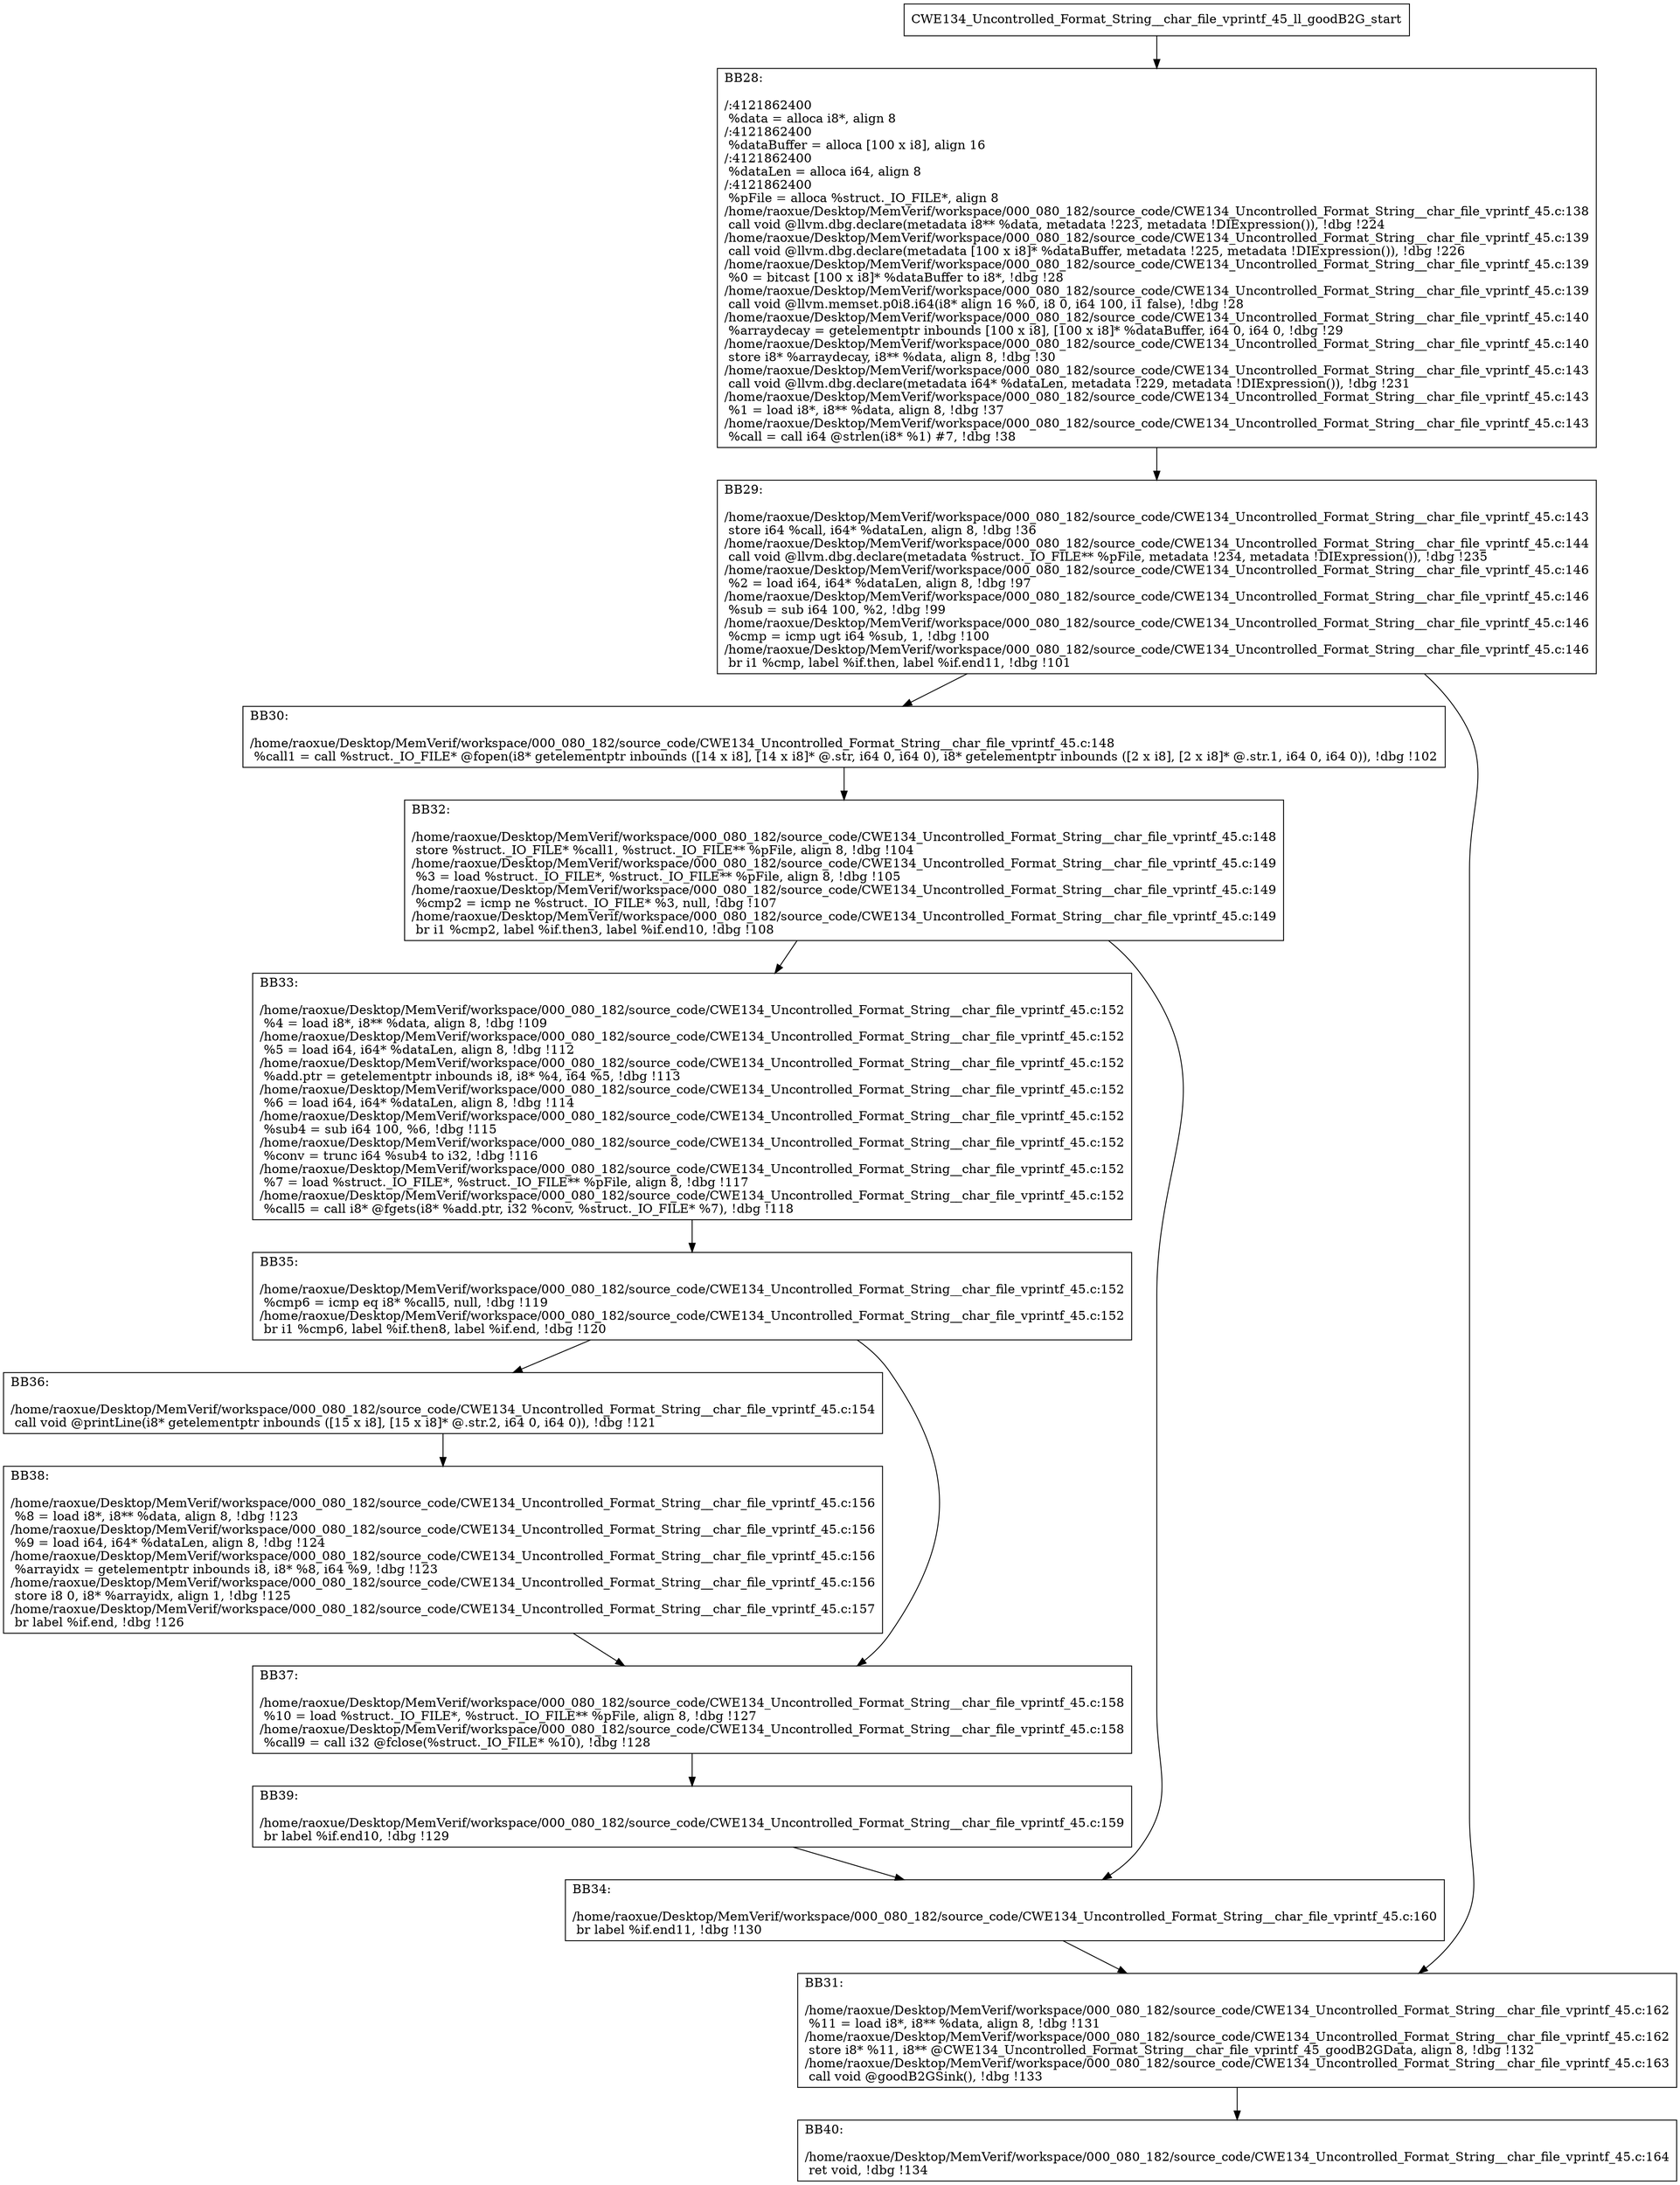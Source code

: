 digraph "CFG for'CWE134_Uncontrolled_Format_String__char_file_vprintf_45_ll_goodB2G' function" {
	BBCWE134_Uncontrolled_Format_String__char_file_vprintf_45_ll_goodB2G_start[shape=record,label="{CWE134_Uncontrolled_Format_String__char_file_vprintf_45_ll_goodB2G_start}"];
	BBCWE134_Uncontrolled_Format_String__char_file_vprintf_45_ll_goodB2G_start-> CWE134_Uncontrolled_Format_String__char_file_vprintf_45_ll_goodB2GBB28;
	CWE134_Uncontrolled_Format_String__char_file_vprintf_45_ll_goodB2GBB28 [shape=record, label="{BB28:\l\l/:4121862400\l
  %data = alloca i8*, align 8\l
/:4121862400\l
  %dataBuffer = alloca [100 x i8], align 16\l
/:4121862400\l
  %dataLen = alloca i64, align 8\l
/:4121862400\l
  %pFile = alloca %struct._IO_FILE*, align 8\l
/home/raoxue/Desktop/MemVerif/workspace/000_080_182/source_code/CWE134_Uncontrolled_Format_String__char_file_vprintf_45.c:138\l
  call void @llvm.dbg.declare(metadata i8** %data, metadata !223, metadata !DIExpression()), !dbg !224\l
/home/raoxue/Desktop/MemVerif/workspace/000_080_182/source_code/CWE134_Uncontrolled_Format_String__char_file_vprintf_45.c:139\l
  call void @llvm.dbg.declare(metadata [100 x i8]* %dataBuffer, metadata !225, metadata !DIExpression()), !dbg !226\l
/home/raoxue/Desktop/MemVerif/workspace/000_080_182/source_code/CWE134_Uncontrolled_Format_String__char_file_vprintf_45.c:139\l
  %0 = bitcast [100 x i8]* %dataBuffer to i8*, !dbg !28\l
/home/raoxue/Desktop/MemVerif/workspace/000_080_182/source_code/CWE134_Uncontrolled_Format_String__char_file_vprintf_45.c:139\l
  call void @llvm.memset.p0i8.i64(i8* align 16 %0, i8 0, i64 100, i1 false), !dbg !28\l
/home/raoxue/Desktop/MemVerif/workspace/000_080_182/source_code/CWE134_Uncontrolled_Format_String__char_file_vprintf_45.c:140\l
  %arraydecay = getelementptr inbounds [100 x i8], [100 x i8]* %dataBuffer, i64 0, i64 0, !dbg !29\l
/home/raoxue/Desktop/MemVerif/workspace/000_080_182/source_code/CWE134_Uncontrolled_Format_String__char_file_vprintf_45.c:140\l
  store i8* %arraydecay, i8** %data, align 8, !dbg !30\l
/home/raoxue/Desktop/MemVerif/workspace/000_080_182/source_code/CWE134_Uncontrolled_Format_String__char_file_vprintf_45.c:143\l
  call void @llvm.dbg.declare(metadata i64* %dataLen, metadata !229, metadata !DIExpression()), !dbg !231\l
/home/raoxue/Desktop/MemVerif/workspace/000_080_182/source_code/CWE134_Uncontrolled_Format_String__char_file_vprintf_45.c:143\l
  %1 = load i8*, i8** %data, align 8, !dbg !37\l
/home/raoxue/Desktop/MemVerif/workspace/000_080_182/source_code/CWE134_Uncontrolled_Format_String__char_file_vprintf_45.c:143\l
  %call = call i64 @strlen(i8* %1) #7, !dbg !38\l
}"];
	CWE134_Uncontrolled_Format_String__char_file_vprintf_45_ll_goodB2GBB28-> CWE134_Uncontrolled_Format_String__char_file_vprintf_45_ll_goodB2GBB29;
	CWE134_Uncontrolled_Format_String__char_file_vprintf_45_ll_goodB2GBB29 [shape=record, label="{BB29:\l\l/home/raoxue/Desktop/MemVerif/workspace/000_080_182/source_code/CWE134_Uncontrolled_Format_String__char_file_vprintf_45.c:143\l
  store i64 %call, i64* %dataLen, align 8, !dbg !36\l
/home/raoxue/Desktop/MemVerif/workspace/000_080_182/source_code/CWE134_Uncontrolled_Format_String__char_file_vprintf_45.c:144\l
  call void @llvm.dbg.declare(metadata %struct._IO_FILE** %pFile, metadata !234, metadata !DIExpression()), !dbg !235\l
/home/raoxue/Desktop/MemVerif/workspace/000_080_182/source_code/CWE134_Uncontrolled_Format_String__char_file_vprintf_45.c:146\l
  %2 = load i64, i64* %dataLen, align 8, !dbg !97\l
/home/raoxue/Desktop/MemVerif/workspace/000_080_182/source_code/CWE134_Uncontrolled_Format_String__char_file_vprintf_45.c:146\l
  %sub = sub i64 100, %2, !dbg !99\l
/home/raoxue/Desktop/MemVerif/workspace/000_080_182/source_code/CWE134_Uncontrolled_Format_String__char_file_vprintf_45.c:146\l
  %cmp = icmp ugt i64 %sub, 1, !dbg !100\l
/home/raoxue/Desktop/MemVerif/workspace/000_080_182/source_code/CWE134_Uncontrolled_Format_String__char_file_vprintf_45.c:146\l
  br i1 %cmp, label %if.then, label %if.end11, !dbg !101\l
}"];
	CWE134_Uncontrolled_Format_String__char_file_vprintf_45_ll_goodB2GBB29-> CWE134_Uncontrolled_Format_String__char_file_vprintf_45_ll_goodB2GBB30;
	CWE134_Uncontrolled_Format_String__char_file_vprintf_45_ll_goodB2GBB29-> CWE134_Uncontrolled_Format_String__char_file_vprintf_45_ll_goodB2GBB31;
	CWE134_Uncontrolled_Format_String__char_file_vprintf_45_ll_goodB2GBB30 [shape=record, label="{BB30:\l\l/home/raoxue/Desktop/MemVerif/workspace/000_080_182/source_code/CWE134_Uncontrolled_Format_String__char_file_vprintf_45.c:148\l
  %call1 = call %struct._IO_FILE* @fopen(i8* getelementptr inbounds ([14 x i8], [14 x i8]* @.str, i64 0, i64 0), i8* getelementptr inbounds ([2 x i8], [2 x i8]* @.str.1, i64 0, i64 0)), !dbg !102\l
}"];
	CWE134_Uncontrolled_Format_String__char_file_vprintf_45_ll_goodB2GBB30-> CWE134_Uncontrolled_Format_String__char_file_vprintf_45_ll_goodB2GBB32;
	CWE134_Uncontrolled_Format_String__char_file_vprintf_45_ll_goodB2GBB32 [shape=record, label="{BB32:\l\l/home/raoxue/Desktop/MemVerif/workspace/000_080_182/source_code/CWE134_Uncontrolled_Format_String__char_file_vprintf_45.c:148\l
  store %struct._IO_FILE* %call1, %struct._IO_FILE** %pFile, align 8, !dbg !104\l
/home/raoxue/Desktop/MemVerif/workspace/000_080_182/source_code/CWE134_Uncontrolled_Format_String__char_file_vprintf_45.c:149\l
  %3 = load %struct._IO_FILE*, %struct._IO_FILE** %pFile, align 8, !dbg !105\l
/home/raoxue/Desktop/MemVerif/workspace/000_080_182/source_code/CWE134_Uncontrolled_Format_String__char_file_vprintf_45.c:149\l
  %cmp2 = icmp ne %struct._IO_FILE* %3, null, !dbg !107\l
/home/raoxue/Desktop/MemVerif/workspace/000_080_182/source_code/CWE134_Uncontrolled_Format_String__char_file_vprintf_45.c:149\l
  br i1 %cmp2, label %if.then3, label %if.end10, !dbg !108\l
}"];
	CWE134_Uncontrolled_Format_String__char_file_vprintf_45_ll_goodB2GBB32-> CWE134_Uncontrolled_Format_String__char_file_vprintf_45_ll_goodB2GBB33;
	CWE134_Uncontrolled_Format_String__char_file_vprintf_45_ll_goodB2GBB32-> CWE134_Uncontrolled_Format_String__char_file_vprintf_45_ll_goodB2GBB34;
	CWE134_Uncontrolled_Format_String__char_file_vprintf_45_ll_goodB2GBB33 [shape=record, label="{BB33:\l\l/home/raoxue/Desktop/MemVerif/workspace/000_080_182/source_code/CWE134_Uncontrolled_Format_String__char_file_vprintf_45.c:152\l
  %4 = load i8*, i8** %data, align 8, !dbg !109\l
/home/raoxue/Desktop/MemVerif/workspace/000_080_182/source_code/CWE134_Uncontrolled_Format_String__char_file_vprintf_45.c:152\l
  %5 = load i64, i64* %dataLen, align 8, !dbg !112\l
/home/raoxue/Desktop/MemVerif/workspace/000_080_182/source_code/CWE134_Uncontrolled_Format_String__char_file_vprintf_45.c:152\l
  %add.ptr = getelementptr inbounds i8, i8* %4, i64 %5, !dbg !113\l
/home/raoxue/Desktop/MemVerif/workspace/000_080_182/source_code/CWE134_Uncontrolled_Format_String__char_file_vprintf_45.c:152\l
  %6 = load i64, i64* %dataLen, align 8, !dbg !114\l
/home/raoxue/Desktop/MemVerif/workspace/000_080_182/source_code/CWE134_Uncontrolled_Format_String__char_file_vprintf_45.c:152\l
  %sub4 = sub i64 100, %6, !dbg !115\l
/home/raoxue/Desktop/MemVerif/workspace/000_080_182/source_code/CWE134_Uncontrolled_Format_String__char_file_vprintf_45.c:152\l
  %conv = trunc i64 %sub4 to i32, !dbg !116\l
/home/raoxue/Desktop/MemVerif/workspace/000_080_182/source_code/CWE134_Uncontrolled_Format_String__char_file_vprintf_45.c:152\l
  %7 = load %struct._IO_FILE*, %struct._IO_FILE** %pFile, align 8, !dbg !117\l
/home/raoxue/Desktop/MemVerif/workspace/000_080_182/source_code/CWE134_Uncontrolled_Format_String__char_file_vprintf_45.c:152\l
  %call5 = call i8* @fgets(i8* %add.ptr, i32 %conv, %struct._IO_FILE* %7), !dbg !118\l
}"];
	CWE134_Uncontrolled_Format_String__char_file_vprintf_45_ll_goodB2GBB33-> CWE134_Uncontrolled_Format_String__char_file_vprintf_45_ll_goodB2GBB35;
	CWE134_Uncontrolled_Format_String__char_file_vprintf_45_ll_goodB2GBB35 [shape=record, label="{BB35:\l\l/home/raoxue/Desktop/MemVerif/workspace/000_080_182/source_code/CWE134_Uncontrolled_Format_String__char_file_vprintf_45.c:152\l
  %cmp6 = icmp eq i8* %call5, null, !dbg !119\l
/home/raoxue/Desktop/MemVerif/workspace/000_080_182/source_code/CWE134_Uncontrolled_Format_String__char_file_vprintf_45.c:152\l
  br i1 %cmp6, label %if.then8, label %if.end, !dbg !120\l
}"];
	CWE134_Uncontrolled_Format_String__char_file_vprintf_45_ll_goodB2GBB35-> CWE134_Uncontrolled_Format_String__char_file_vprintf_45_ll_goodB2GBB36;
	CWE134_Uncontrolled_Format_String__char_file_vprintf_45_ll_goodB2GBB35-> CWE134_Uncontrolled_Format_String__char_file_vprintf_45_ll_goodB2GBB37;
	CWE134_Uncontrolled_Format_String__char_file_vprintf_45_ll_goodB2GBB36 [shape=record, label="{BB36:\l\l/home/raoxue/Desktop/MemVerif/workspace/000_080_182/source_code/CWE134_Uncontrolled_Format_String__char_file_vprintf_45.c:154\l
  call void @printLine(i8* getelementptr inbounds ([15 x i8], [15 x i8]* @.str.2, i64 0, i64 0)), !dbg !121\l
}"];
	CWE134_Uncontrolled_Format_String__char_file_vprintf_45_ll_goodB2GBB36-> CWE134_Uncontrolled_Format_String__char_file_vprintf_45_ll_goodB2GBB38;
	CWE134_Uncontrolled_Format_String__char_file_vprintf_45_ll_goodB2GBB38 [shape=record, label="{BB38:\l\l/home/raoxue/Desktop/MemVerif/workspace/000_080_182/source_code/CWE134_Uncontrolled_Format_String__char_file_vprintf_45.c:156\l
  %8 = load i8*, i8** %data, align 8, !dbg !123\l
/home/raoxue/Desktop/MemVerif/workspace/000_080_182/source_code/CWE134_Uncontrolled_Format_String__char_file_vprintf_45.c:156\l
  %9 = load i64, i64* %dataLen, align 8, !dbg !124\l
/home/raoxue/Desktop/MemVerif/workspace/000_080_182/source_code/CWE134_Uncontrolled_Format_String__char_file_vprintf_45.c:156\l
  %arrayidx = getelementptr inbounds i8, i8* %8, i64 %9, !dbg !123\l
/home/raoxue/Desktop/MemVerif/workspace/000_080_182/source_code/CWE134_Uncontrolled_Format_String__char_file_vprintf_45.c:156\l
  store i8 0, i8* %arrayidx, align 1, !dbg !125\l
/home/raoxue/Desktop/MemVerif/workspace/000_080_182/source_code/CWE134_Uncontrolled_Format_String__char_file_vprintf_45.c:157\l
  br label %if.end, !dbg !126\l
}"];
	CWE134_Uncontrolled_Format_String__char_file_vprintf_45_ll_goodB2GBB38-> CWE134_Uncontrolled_Format_String__char_file_vprintf_45_ll_goodB2GBB37;
	CWE134_Uncontrolled_Format_String__char_file_vprintf_45_ll_goodB2GBB37 [shape=record, label="{BB37:\l\l/home/raoxue/Desktop/MemVerif/workspace/000_080_182/source_code/CWE134_Uncontrolled_Format_String__char_file_vprintf_45.c:158\l
  %10 = load %struct._IO_FILE*, %struct._IO_FILE** %pFile, align 8, !dbg !127\l
/home/raoxue/Desktop/MemVerif/workspace/000_080_182/source_code/CWE134_Uncontrolled_Format_String__char_file_vprintf_45.c:158\l
  %call9 = call i32 @fclose(%struct._IO_FILE* %10), !dbg !128\l
}"];
	CWE134_Uncontrolled_Format_String__char_file_vprintf_45_ll_goodB2GBB37-> CWE134_Uncontrolled_Format_String__char_file_vprintf_45_ll_goodB2GBB39;
	CWE134_Uncontrolled_Format_String__char_file_vprintf_45_ll_goodB2GBB39 [shape=record, label="{BB39:\l\l/home/raoxue/Desktop/MemVerif/workspace/000_080_182/source_code/CWE134_Uncontrolled_Format_String__char_file_vprintf_45.c:159\l
  br label %if.end10, !dbg !129\l
}"];
	CWE134_Uncontrolled_Format_String__char_file_vprintf_45_ll_goodB2GBB39-> CWE134_Uncontrolled_Format_String__char_file_vprintf_45_ll_goodB2GBB34;
	CWE134_Uncontrolled_Format_String__char_file_vprintf_45_ll_goodB2GBB34 [shape=record, label="{BB34:\l\l/home/raoxue/Desktop/MemVerif/workspace/000_080_182/source_code/CWE134_Uncontrolled_Format_String__char_file_vprintf_45.c:160\l
  br label %if.end11, !dbg !130\l
}"];
	CWE134_Uncontrolled_Format_String__char_file_vprintf_45_ll_goodB2GBB34-> CWE134_Uncontrolled_Format_String__char_file_vprintf_45_ll_goodB2GBB31;
	CWE134_Uncontrolled_Format_String__char_file_vprintf_45_ll_goodB2GBB31 [shape=record, label="{BB31:\l\l/home/raoxue/Desktop/MemVerif/workspace/000_080_182/source_code/CWE134_Uncontrolled_Format_String__char_file_vprintf_45.c:162\l
  %11 = load i8*, i8** %data, align 8, !dbg !131\l
/home/raoxue/Desktop/MemVerif/workspace/000_080_182/source_code/CWE134_Uncontrolled_Format_String__char_file_vprintf_45.c:162\l
  store i8* %11, i8** @CWE134_Uncontrolled_Format_String__char_file_vprintf_45_goodB2GData, align 8, !dbg !132\l
/home/raoxue/Desktop/MemVerif/workspace/000_080_182/source_code/CWE134_Uncontrolled_Format_String__char_file_vprintf_45.c:163\l
  call void @goodB2GSink(), !dbg !133\l
}"];
	CWE134_Uncontrolled_Format_String__char_file_vprintf_45_ll_goodB2GBB31-> CWE134_Uncontrolled_Format_String__char_file_vprintf_45_ll_goodB2GBB40;
	CWE134_Uncontrolled_Format_String__char_file_vprintf_45_ll_goodB2GBB40 [shape=record, label="{BB40:\l\l/home/raoxue/Desktop/MemVerif/workspace/000_080_182/source_code/CWE134_Uncontrolled_Format_String__char_file_vprintf_45.c:164\l
  ret void, !dbg !134\l
}"];
}
